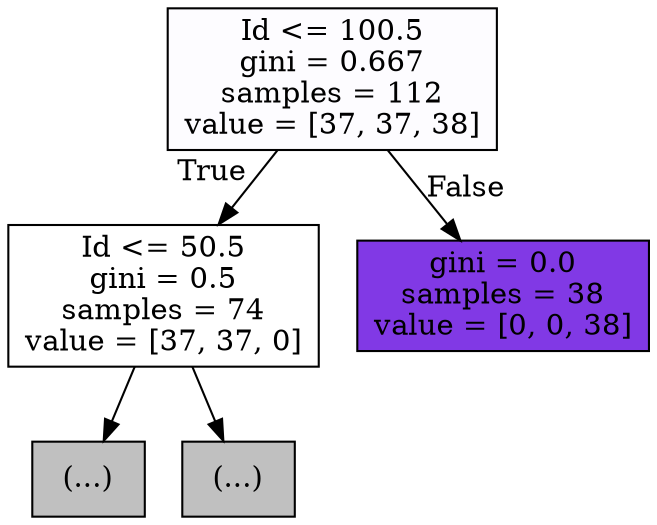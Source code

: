 digraph Tree {
node [shape=box, style="filled", color="black"] ;
0 [label="Id <= 100.5\ngini = 0.667\nsamples = 112\nvalue = [37, 37, 38]", fillcolor="#fdfcff"] ;
1 [label="Id <= 50.5\ngini = 0.5\nsamples = 74\nvalue = [37, 37, 0]", fillcolor="#ffffff"] ;
0 -> 1 [labeldistance=2.5, labelangle=45, headlabel="True"] ;
2 [label="(...)", fillcolor="#C0C0C0"] ;
1 -> 2 ;
3 [label="(...)", fillcolor="#C0C0C0"] ;
1 -> 3 ;
4 [label="gini = 0.0\nsamples = 38\nvalue = [0, 0, 38]", fillcolor="#8139e5"] ;
0 -> 4 [labeldistance=2.5, labelangle=-45, headlabel="False"] ;
}